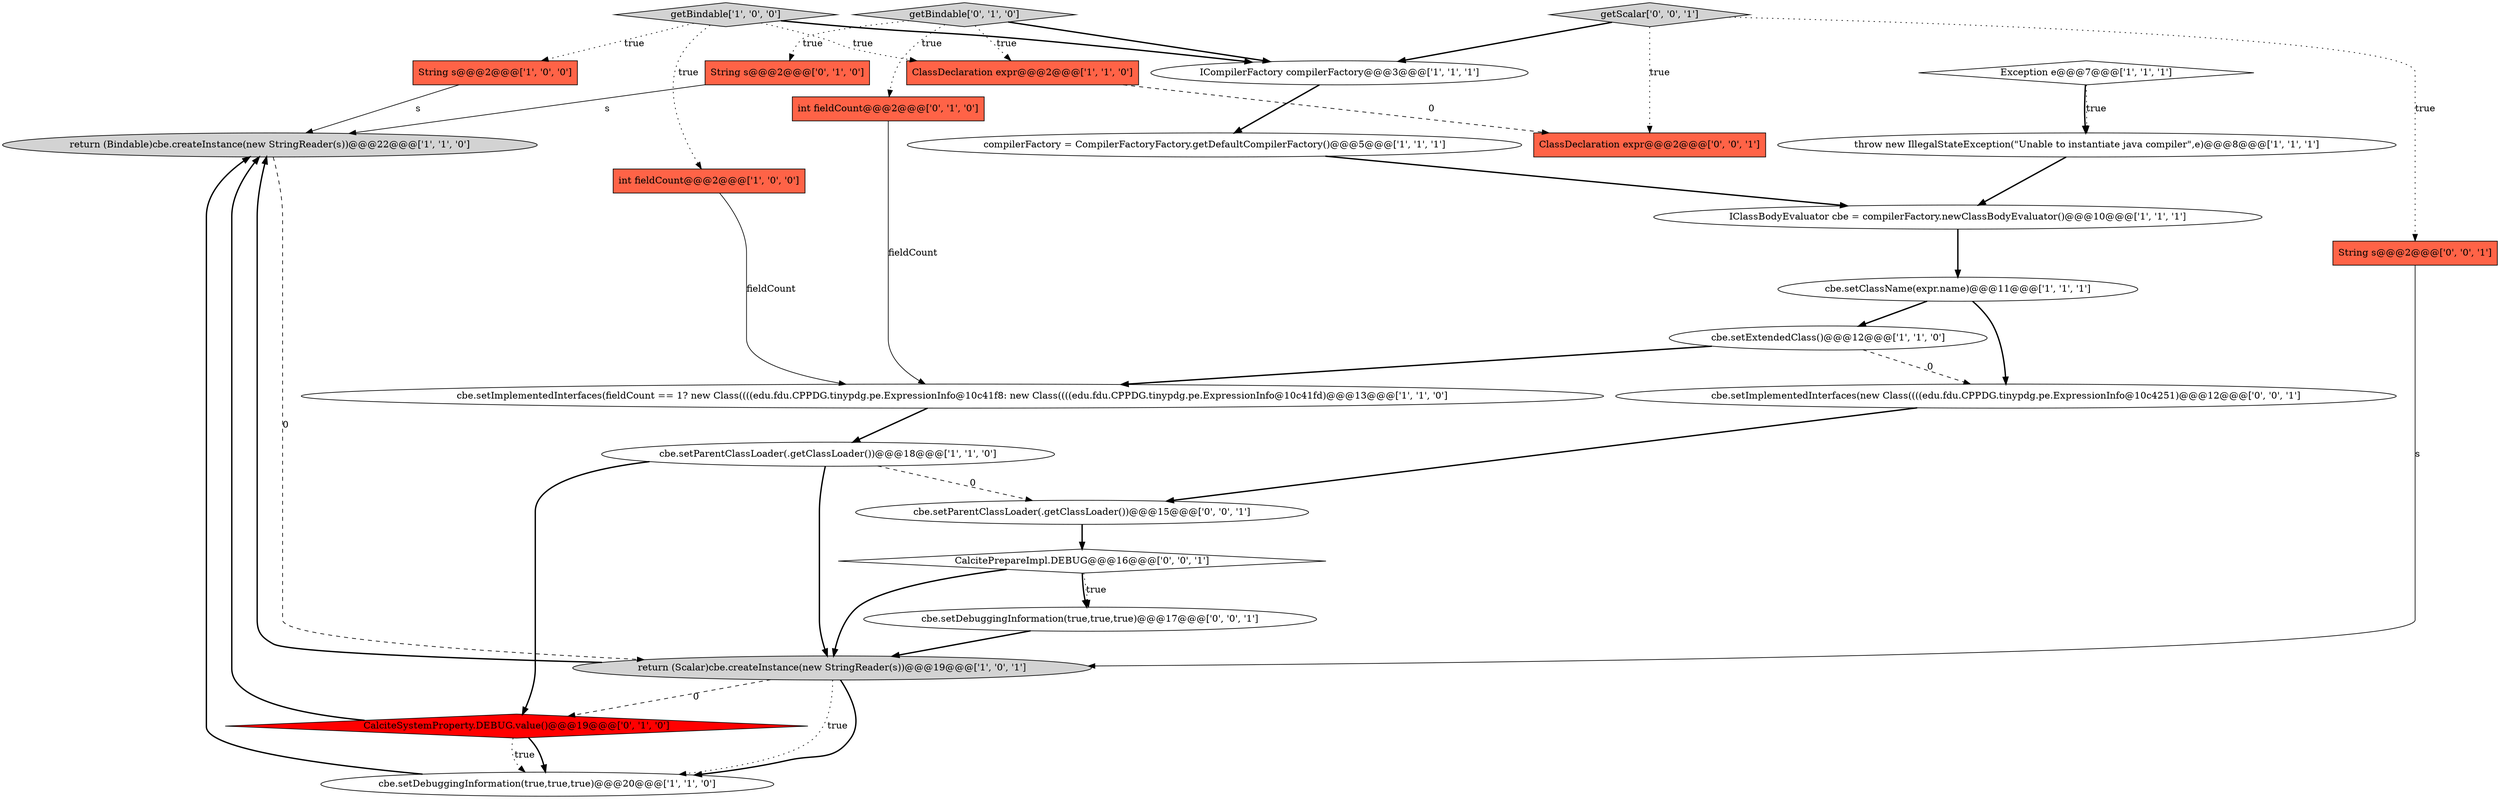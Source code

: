 digraph {
3 [style = filled, label = "return (Bindable)cbe.createInstance(new StringReader(s))@@@22@@@['1', '1', '0']", fillcolor = lightgray, shape = ellipse image = "AAA0AAABBB1BBB"];
19 [style = filled, label = "int fieldCount@@@2@@@['0', '1', '0']", fillcolor = tomato, shape = box image = "AAA0AAABBB2BBB"];
5 [style = filled, label = "getBindable['1', '0', '0']", fillcolor = lightgray, shape = diamond image = "AAA0AAABBB1BBB"];
23 [style = filled, label = "ClassDeclaration expr@@@2@@@['0', '0', '1']", fillcolor = tomato, shape = box image = "AAA0AAABBB3BBB"];
18 [style = filled, label = "getBindable['0', '1', '0']", fillcolor = lightgray, shape = diamond image = "AAA0AAABBB2BBB"];
17 [style = filled, label = "CalciteSystemProperty.DEBUG.value()@@@19@@@['0', '1', '0']", fillcolor = red, shape = diamond image = "AAA1AAABBB2BBB"];
22 [style = filled, label = "cbe.setImplementedInterfaces(new Class((((edu.fdu.CPPDG.tinypdg.pe.ExpressionInfo@10c4251)@@@12@@@['0', '0', '1']", fillcolor = white, shape = ellipse image = "AAA0AAABBB3BBB"];
24 [style = filled, label = "cbe.setParentClassLoader(.getClassLoader())@@@15@@@['0', '0', '1']", fillcolor = white, shape = ellipse image = "AAA0AAABBB3BBB"];
16 [style = filled, label = "String s@@@2@@@['0', '1', '0']", fillcolor = tomato, shape = box image = "AAA0AAABBB2BBB"];
0 [style = filled, label = "String s@@@2@@@['1', '0', '0']", fillcolor = tomato, shape = box image = "AAA0AAABBB1BBB"];
10 [style = filled, label = "cbe.setDebuggingInformation(true,true,true)@@@20@@@['1', '1', '0']", fillcolor = white, shape = ellipse image = "AAA0AAABBB1BBB"];
13 [style = filled, label = "ClassDeclaration expr@@@2@@@['1', '1', '0']", fillcolor = tomato, shape = box image = "AAA0AAABBB1BBB"];
11 [style = filled, label = "IClassBodyEvaluator cbe = compilerFactory.newClassBodyEvaluator()@@@10@@@['1', '1', '1']", fillcolor = white, shape = ellipse image = "AAA0AAABBB1BBB"];
15 [style = filled, label = "cbe.setExtendedClass()@@@12@@@['1', '1', '0']", fillcolor = white, shape = ellipse image = "AAA0AAABBB1BBB"];
25 [style = filled, label = "getScalar['0', '0', '1']", fillcolor = lightgray, shape = diamond image = "AAA0AAABBB3BBB"];
14 [style = filled, label = "throw new IllegalStateException(\"Unable to instantiate java compiler\",e)@@@8@@@['1', '1', '1']", fillcolor = white, shape = ellipse image = "AAA0AAABBB1BBB"];
7 [style = filled, label = "ICompilerFactory compilerFactory@@@3@@@['1', '1', '1']", fillcolor = white, shape = ellipse image = "AAA0AAABBB1BBB"];
12 [style = filled, label = "cbe.setImplementedInterfaces(fieldCount == 1? new Class((((edu.fdu.CPPDG.tinypdg.pe.ExpressionInfo@10c41f8: new Class((((edu.fdu.CPPDG.tinypdg.pe.ExpressionInfo@10c41fd)@@@13@@@['1', '1', '0']", fillcolor = white, shape = ellipse image = "AAA0AAABBB1BBB"];
1 [style = filled, label = "Exception e@@@7@@@['1', '1', '1']", fillcolor = white, shape = diamond image = "AAA0AAABBB1BBB"];
2 [style = filled, label = "cbe.setClassName(expr.name)@@@11@@@['1', '1', '1']", fillcolor = white, shape = ellipse image = "AAA0AAABBB1BBB"];
21 [style = filled, label = "String s@@@2@@@['0', '0', '1']", fillcolor = tomato, shape = box image = "AAA0AAABBB3BBB"];
4 [style = filled, label = "cbe.setParentClassLoader(.getClassLoader())@@@18@@@['1', '1', '0']", fillcolor = white, shape = ellipse image = "AAA0AAABBB1BBB"];
20 [style = filled, label = "cbe.setDebuggingInformation(true,true,true)@@@17@@@['0', '0', '1']", fillcolor = white, shape = ellipse image = "AAA0AAABBB3BBB"];
6 [style = filled, label = "return (Scalar)cbe.createInstance(new StringReader(s))@@@19@@@['1', '0', '1']", fillcolor = lightgray, shape = ellipse image = "AAA0AAABBB1BBB"];
8 [style = filled, label = "int fieldCount@@@2@@@['1', '0', '0']", fillcolor = tomato, shape = box image = "AAA0AAABBB1BBB"];
9 [style = filled, label = "compilerFactory = CompilerFactoryFactory.getDefaultCompilerFactory()@@@5@@@['1', '1', '1']", fillcolor = white, shape = ellipse image = "AAA0AAABBB1BBB"];
26 [style = filled, label = "CalcitePrepareImpl.DEBUG@@@16@@@['0', '0', '1']", fillcolor = white, shape = diamond image = "AAA0AAABBB3BBB"];
17->10 [style = bold, label=""];
6->3 [style = bold, label=""];
3->6 [style = dashed, label="0"];
9->11 [style = bold, label=""];
4->17 [style = bold, label=""];
18->16 [style = dotted, label="true"];
4->6 [style = bold, label=""];
21->6 [style = solid, label="s"];
18->19 [style = dotted, label="true"];
10->3 [style = bold, label=""];
26->20 [style = dotted, label="true"];
6->17 [style = dashed, label="0"];
5->0 [style = dotted, label="true"];
20->6 [style = bold, label=""];
1->14 [style = dotted, label="true"];
26->6 [style = bold, label=""];
25->7 [style = bold, label=""];
8->12 [style = solid, label="fieldCount"];
13->23 [style = dashed, label="0"];
11->2 [style = bold, label=""];
15->22 [style = dashed, label="0"];
16->3 [style = solid, label="s"];
0->3 [style = solid, label="s"];
7->9 [style = bold, label=""];
6->10 [style = dotted, label="true"];
24->26 [style = bold, label=""];
5->13 [style = dotted, label="true"];
17->10 [style = dotted, label="true"];
12->4 [style = bold, label=""];
6->10 [style = bold, label=""];
2->15 [style = bold, label=""];
17->3 [style = bold, label=""];
5->7 [style = bold, label=""];
1->14 [style = bold, label=""];
15->12 [style = bold, label=""];
19->12 [style = solid, label="fieldCount"];
22->24 [style = bold, label=""];
25->23 [style = dotted, label="true"];
5->8 [style = dotted, label="true"];
18->7 [style = bold, label=""];
2->22 [style = bold, label=""];
4->24 [style = dashed, label="0"];
14->11 [style = bold, label=""];
26->20 [style = bold, label=""];
25->21 [style = dotted, label="true"];
18->13 [style = dotted, label="true"];
}
